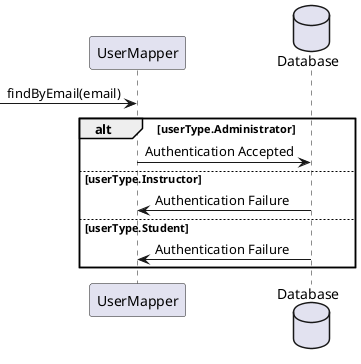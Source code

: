 @startuml Single Table Inheritance

participant "UserMapper" as A
database Database as B

-> A: findByEmail(email)

alt userType.Administrator

    A -> B: Authentication Accepted

else userType.Instructor

    B -> A: Authentication Failure

else userType.Student

   B -> A: Authentication Failure

end

@enduml